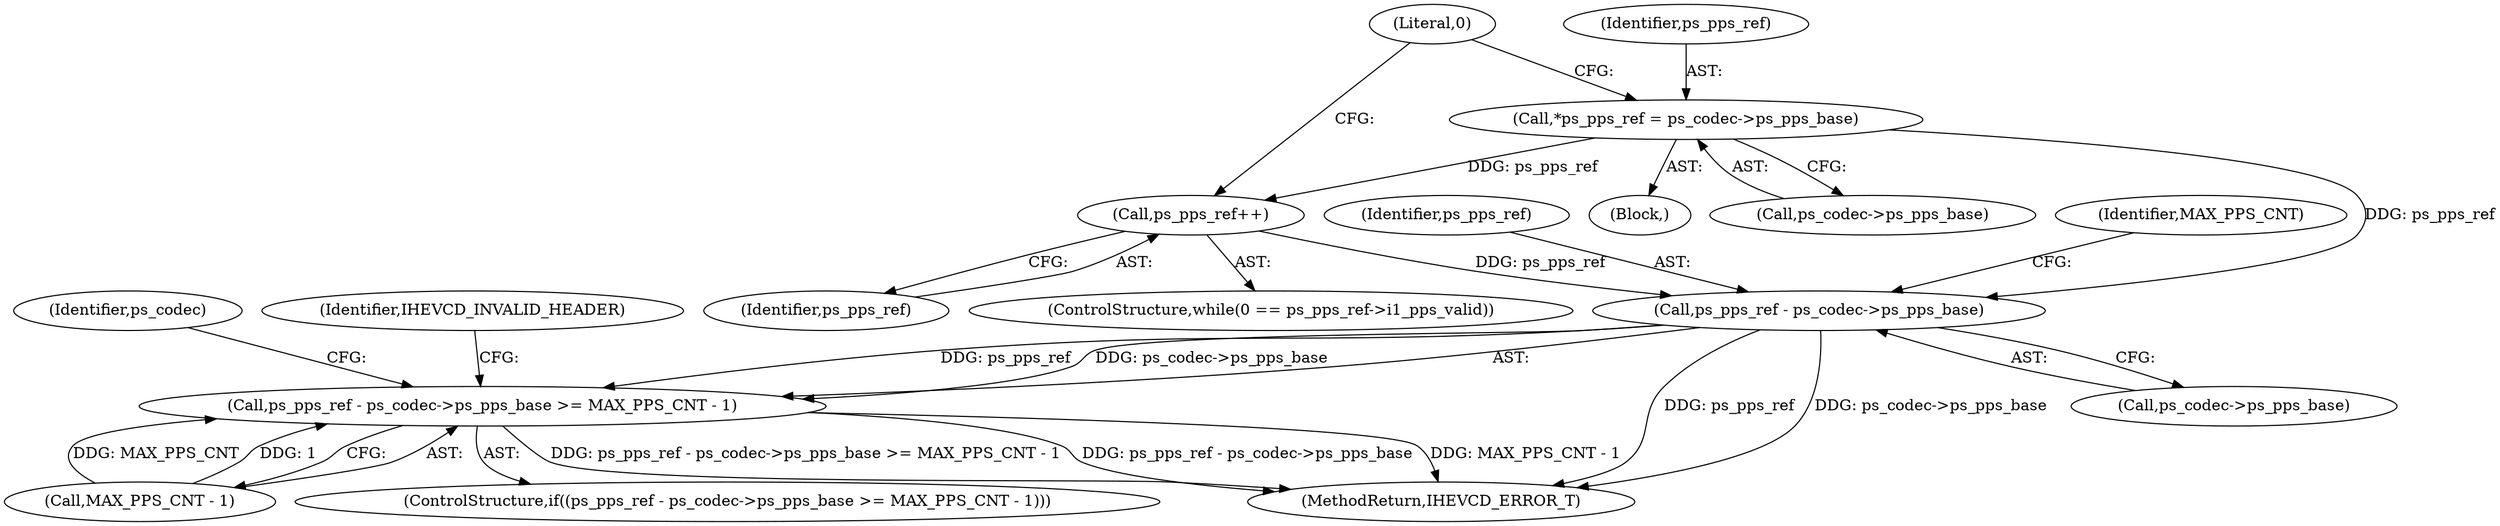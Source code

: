 digraph "0_Android_913d9e8d93d6b81bb8eac3fc2c1426651f5b259d@pointer" {
"1000250" [label="(Call,ps_pps_ref++)"];
"1000239" [label="(Call,*ps_pps_ref = ps_codec->ps_pps_base)"];
"1000254" [label="(Call,ps_pps_ref - ps_codec->ps_pps_base)"];
"1000253" [label="(Call,ps_pps_ref - ps_codec->ps_pps_base >= MAX_PPS_CNT - 1)"];
"1000251" [label="(Identifier,ps_pps_ref)"];
"1000237" [label="(Block,)"];
"1000252" [label="(ControlStructure,if((ps_pps_ref - ps_codec->ps_pps_base >= MAX_PPS_CNT - 1)))"];
"1000265" [label="(Identifier,ps_codec)"];
"1000263" [label="(Identifier,IHEVCD_INVALID_HEADER)"];
"1000241" [label="(Call,ps_codec->ps_pps_base)"];
"1000250" [label="(Call,ps_pps_ref++)"];
"1002620" [label="(MethodReturn,IHEVCD_ERROR_T)"];
"1000246" [label="(Literal,0)"];
"1000240" [label="(Identifier,ps_pps_ref)"];
"1000253" [label="(Call,ps_pps_ref - ps_codec->ps_pps_base >= MAX_PPS_CNT - 1)"];
"1000256" [label="(Call,ps_codec->ps_pps_base)"];
"1000244" [label="(ControlStructure,while(0 == ps_pps_ref->i1_pps_valid))"];
"1000239" [label="(Call,*ps_pps_ref = ps_codec->ps_pps_base)"];
"1000255" [label="(Identifier,ps_pps_ref)"];
"1000259" [label="(Call,MAX_PPS_CNT - 1)"];
"1000260" [label="(Identifier,MAX_PPS_CNT)"];
"1000254" [label="(Call,ps_pps_ref - ps_codec->ps_pps_base)"];
"1000250" -> "1000244"  [label="AST: "];
"1000250" -> "1000251"  [label="CFG: "];
"1000251" -> "1000250"  [label="AST: "];
"1000246" -> "1000250"  [label="CFG: "];
"1000239" -> "1000250"  [label="DDG: ps_pps_ref"];
"1000250" -> "1000254"  [label="DDG: ps_pps_ref"];
"1000239" -> "1000237"  [label="AST: "];
"1000239" -> "1000241"  [label="CFG: "];
"1000240" -> "1000239"  [label="AST: "];
"1000241" -> "1000239"  [label="AST: "];
"1000246" -> "1000239"  [label="CFG: "];
"1000239" -> "1000254"  [label="DDG: ps_pps_ref"];
"1000254" -> "1000253"  [label="AST: "];
"1000254" -> "1000256"  [label="CFG: "];
"1000255" -> "1000254"  [label="AST: "];
"1000256" -> "1000254"  [label="AST: "];
"1000260" -> "1000254"  [label="CFG: "];
"1000254" -> "1002620"  [label="DDG: ps_pps_ref"];
"1000254" -> "1002620"  [label="DDG: ps_codec->ps_pps_base"];
"1000254" -> "1000253"  [label="DDG: ps_pps_ref"];
"1000254" -> "1000253"  [label="DDG: ps_codec->ps_pps_base"];
"1000253" -> "1000252"  [label="AST: "];
"1000253" -> "1000259"  [label="CFG: "];
"1000259" -> "1000253"  [label="AST: "];
"1000263" -> "1000253"  [label="CFG: "];
"1000265" -> "1000253"  [label="CFG: "];
"1000253" -> "1002620"  [label="DDG: MAX_PPS_CNT - 1"];
"1000253" -> "1002620"  [label="DDG: ps_pps_ref - ps_codec->ps_pps_base >= MAX_PPS_CNT - 1"];
"1000253" -> "1002620"  [label="DDG: ps_pps_ref - ps_codec->ps_pps_base"];
"1000259" -> "1000253"  [label="DDG: MAX_PPS_CNT"];
"1000259" -> "1000253"  [label="DDG: 1"];
}
